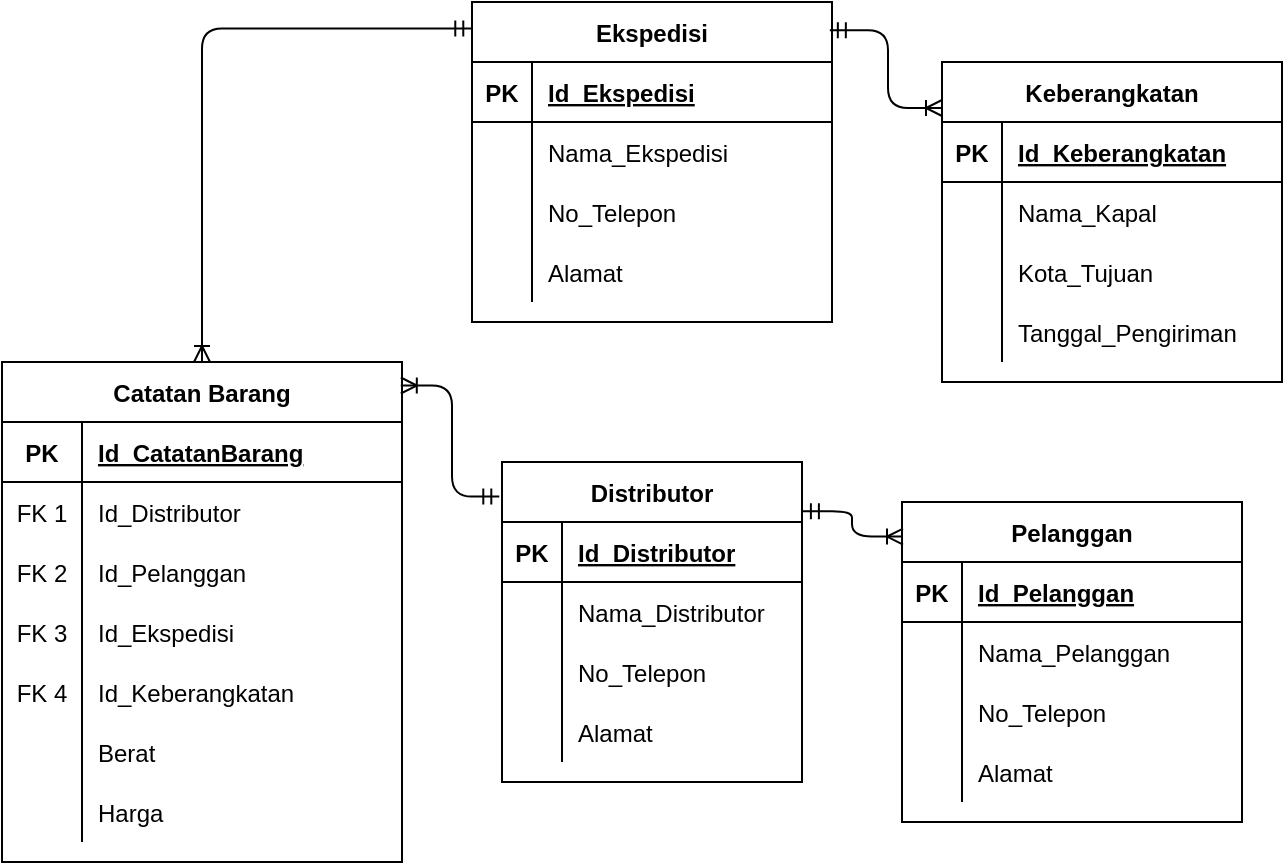 <mxfile version="14.7.10" type="device"><diagram id="R2lEEEUBdFMjLlhIrx00" name="Page-1"><mxGraphModel dx="782" dy="468" grid="1" gridSize="10" guides="1" tooltips="1" connect="1" arrows="1" fold="1" page="1" pageScale="1" pageWidth="850" pageHeight="1100" math="0" shadow="0" extFonts="Permanent Marker^https://fonts.googleapis.com/css?family=Permanent+Marker"><root><mxCell id="0"/><mxCell id="1" parent="0"/><mxCell id="SZuIih4a7UowU5qhKVPs-68" style="edgeStyle=orthogonalEdgeStyle;rounded=1;orthogonalLoop=1;jettySize=auto;html=1;exitX=0.5;exitY=0;exitDx=0;exitDy=0;entryX=-0.002;entryY=0.083;entryDx=0;entryDy=0;entryPerimeter=0;startArrow=ERoneToMany;startFill=0;endArrow=ERmandOne;endFill=0;strokeColor=#000000;" parent="1" source="C-vyLk0tnHw3VtMMgP7b-13" target="C-vyLk0tnHw3VtMMgP7b-23" edge="1"><mxGeometry relative="1" as="geometry"/></mxCell><mxCell id="C-vyLk0tnHw3VtMMgP7b-13" value="Catatan Barang" style="shape=table;startSize=30;container=1;collapsible=1;childLayout=tableLayout;fixedRows=1;rowLines=0;fontStyle=1;align=center;resizeLast=1;" parent="1" vertex="1"><mxGeometry x="70" y="320" width="200" height="250" as="geometry"/></mxCell><mxCell id="C-vyLk0tnHw3VtMMgP7b-14" value="" style="shape=partialRectangle;collapsible=0;dropTarget=0;pointerEvents=0;fillColor=none;points=[[0,0.5],[1,0.5]];portConstraint=eastwest;top=0;left=0;right=0;bottom=1;" parent="C-vyLk0tnHw3VtMMgP7b-13" vertex="1"><mxGeometry y="30" width="200" height="30" as="geometry"/></mxCell><mxCell id="C-vyLk0tnHw3VtMMgP7b-15" value="PK" style="shape=partialRectangle;overflow=hidden;connectable=0;fillColor=none;top=0;left=0;bottom=0;right=0;fontStyle=1;" parent="C-vyLk0tnHw3VtMMgP7b-14" vertex="1"><mxGeometry width="40" height="30" as="geometry"/></mxCell><mxCell id="C-vyLk0tnHw3VtMMgP7b-16" value="Id_CatatanBarang" style="shape=partialRectangle;overflow=hidden;connectable=0;fillColor=none;top=0;left=0;bottom=0;right=0;align=left;spacingLeft=6;fontStyle=5;" parent="C-vyLk0tnHw3VtMMgP7b-14" vertex="1"><mxGeometry x="40" width="160" height="30" as="geometry"/></mxCell><mxCell id="C-vyLk0tnHw3VtMMgP7b-17" value="" style="shape=partialRectangle;collapsible=0;dropTarget=0;pointerEvents=0;fillColor=none;points=[[0,0.5],[1,0.5]];portConstraint=eastwest;top=0;left=0;right=0;bottom=0;" parent="C-vyLk0tnHw3VtMMgP7b-13" vertex="1"><mxGeometry y="60" width="200" height="30" as="geometry"/></mxCell><mxCell id="C-vyLk0tnHw3VtMMgP7b-18" value="FK 1" style="shape=partialRectangle;overflow=hidden;connectable=0;fillColor=none;top=0;left=0;bottom=0;right=0;" parent="C-vyLk0tnHw3VtMMgP7b-17" vertex="1"><mxGeometry width="40" height="30" as="geometry"/></mxCell><mxCell id="C-vyLk0tnHw3VtMMgP7b-19" value="Id_Distributor" style="shape=partialRectangle;overflow=hidden;connectable=0;fillColor=none;top=0;left=0;bottom=0;right=0;align=left;spacingLeft=6;" parent="C-vyLk0tnHw3VtMMgP7b-17" vertex="1"><mxGeometry x="40" width="160" height="30" as="geometry"/></mxCell><mxCell id="C-vyLk0tnHw3VtMMgP7b-20" value="" style="shape=partialRectangle;collapsible=0;dropTarget=0;pointerEvents=0;fillColor=none;points=[[0,0.5],[1,0.5]];portConstraint=eastwest;top=0;left=0;right=0;bottom=0;" parent="C-vyLk0tnHw3VtMMgP7b-13" vertex="1"><mxGeometry y="90" width="200" height="30" as="geometry"/></mxCell><mxCell id="C-vyLk0tnHw3VtMMgP7b-21" value="FK 2" style="shape=partialRectangle;overflow=hidden;connectable=0;fillColor=none;top=0;left=0;bottom=0;right=0;" parent="C-vyLk0tnHw3VtMMgP7b-20" vertex="1"><mxGeometry width="40" height="30" as="geometry"/></mxCell><mxCell id="C-vyLk0tnHw3VtMMgP7b-22" value="Id_Pelanggan" style="shape=partialRectangle;overflow=hidden;connectable=0;fillColor=none;top=0;left=0;bottom=0;right=0;align=left;spacingLeft=6;" parent="C-vyLk0tnHw3VtMMgP7b-20" vertex="1"><mxGeometry x="40" width="160" height="30" as="geometry"/></mxCell><mxCell id="SZuIih4a7UowU5qhKVPs-46" value="" style="shape=partialRectangle;collapsible=0;dropTarget=0;pointerEvents=0;fillColor=none;points=[[0,0.5],[1,0.5]];portConstraint=eastwest;top=0;left=0;right=0;bottom=0;" parent="C-vyLk0tnHw3VtMMgP7b-13" vertex="1"><mxGeometry y="120" width="200" height="30" as="geometry"/></mxCell><mxCell id="SZuIih4a7UowU5qhKVPs-47" value="FK 3" style="shape=partialRectangle;overflow=hidden;connectable=0;fillColor=none;top=0;left=0;bottom=0;right=0;" parent="SZuIih4a7UowU5qhKVPs-46" vertex="1"><mxGeometry width="40" height="30" as="geometry"/></mxCell><mxCell id="SZuIih4a7UowU5qhKVPs-48" value="Id_Ekspedisi" style="shape=partialRectangle;overflow=hidden;connectable=0;fillColor=none;top=0;left=0;bottom=0;right=0;align=left;spacingLeft=6;" parent="SZuIih4a7UowU5qhKVPs-46" vertex="1"><mxGeometry x="40" width="160" height="30" as="geometry"/></mxCell><mxCell id="SZuIih4a7UowU5qhKVPs-49" value="" style="shape=partialRectangle;collapsible=0;dropTarget=0;pointerEvents=0;fillColor=none;points=[[0,0.5],[1,0.5]];portConstraint=eastwest;top=0;left=0;right=0;bottom=0;" parent="C-vyLk0tnHw3VtMMgP7b-13" vertex="1"><mxGeometry y="150" width="200" height="30" as="geometry"/></mxCell><mxCell id="SZuIih4a7UowU5qhKVPs-50" value="FK 4" style="shape=partialRectangle;overflow=hidden;connectable=0;fillColor=none;top=0;left=0;bottom=0;right=0;" parent="SZuIih4a7UowU5qhKVPs-49" vertex="1"><mxGeometry width="40" height="30" as="geometry"/></mxCell><mxCell id="SZuIih4a7UowU5qhKVPs-51" value="Id_Keberangkatan" style="shape=partialRectangle;overflow=hidden;connectable=0;fillColor=none;top=0;left=0;bottom=0;right=0;align=left;spacingLeft=6;" parent="SZuIih4a7UowU5qhKVPs-49" vertex="1"><mxGeometry x="40" width="160" height="30" as="geometry"/></mxCell><mxCell id="SZuIih4a7UowU5qhKVPs-58" value="" style="shape=partialRectangle;collapsible=0;dropTarget=0;pointerEvents=0;fillColor=none;points=[[0,0.5],[1,0.5]];portConstraint=eastwest;top=0;left=0;right=0;bottom=0;" parent="C-vyLk0tnHw3VtMMgP7b-13" vertex="1"><mxGeometry y="180" width="200" height="30" as="geometry"/></mxCell><mxCell id="SZuIih4a7UowU5qhKVPs-59" value="" style="shape=partialRectangle;overflow=hidden;connectable=0;fillColor=none;top=0;left=0;bottom=0;right=0;" parent="SZuIih4a7UowU5qhKVPs-58" vertex="1"><mxGeometry width="40" height="30" as="geometry"/></mxCell><mxCell id="SZuIih4a7UowU5qhKVPs-60" value="Berat" style="shape=partialRectangle;overflow=hidden;connectable=0;fillColor=none;top=0;left=0;bottom=0;right=0;align=left;spacingLeft=6;" parent="SZuIih4a7UowU5qhKVPs-58" vertex="1"><mxGeometry x="40" width="160" height="30" as="geometry"/></mxCell><mxCell id="SZuIih4a7UowU5qhKVPs-61" value="" style="shape=partialRectangle;collapsible=0;dropTarget=0;pointerEvents=0;fillColor=none;points=[[0,0.5],[1,0.5]];portConstraint=eastwest;top=0;left=0;right=0;bottom=0;" parent="C-vyLk0tnHw3VtMMgP7b-13" vertex="1"><mxGeometry y="210" width="200" height="30" as="geometry"/></mxCell><mxCell id="SZuIih4a7UowU5qhKVPs-62" value="" style="shape=partialRectangle;overflow=hidden;connectable=0;fillColor=none;top=0;left=0;bottom=0;right=0;" parent="SZuIih4a7UowU5qhKVPs-61" vertex="1"><mxGeometry width="40" height="30" as="geometry"/></mxCell><mxCell id="SZuIih4a7UowU5qhKVPs-63" value="Harga" style="shape=partialRectangle;overflow=hidden;connectable=0;fillColor=none;top=0;left=0;bottom=0;right=0;align=left;spacingLeft=6;" parent="SZuIih4a7UowU5qhKVPs-61" vertex="1"><mxGeometry x="40" width="160" height="30" as="geometry"/></mxCell><mxCell id="C-vyLk0tnHw3VtMMgP7b-23" value="Ekspedisi" style="shape=table;startSize=30;container=1;collapsible=1;childLayout=tableLayout;fixedRows=1;rowLines=0;fontStyle=1;align=center;resizeLast=1;" parent="1" vertex="1"><mxGeometry x="305" y="140" width="180" height="160" as="geometry"/></mxCell><mxCell id="C-vyLk0tnHw3VtMMgP7b-24" value="" style="shape=partialRectangle;collapsible=0;dropTarget=0;pointerEvents=0;fillColor=none;points=[[0,0.5],[1,0.5]];portConstraint=eastwest;top=0;left=0;right=0;bottom=1;" parent="C-vyLk0tnHw3VtMMgP7b-23" vertex="1"><mxGeometry y="30" width="180" height="30" as="geometry"/></mxCell><mxCell id="C-vyLk0tnHw3VtMMgP7b-25" value="PK" style="shape=partialRectangle;overflow=hidden;connectable=0;fillColor=none;top=0;left=0;bottom=0;right=0;fontStyle=1;" parent="C-vyLk0tnHw3VtMMgP7b-24" vertex="1"><mxGeometry width="30" height="30" as="geometry"/></mxCell><mxCell id="C-vyLk0tnHw3VtMMgP7b-26" value="Id_Ekspedisi" style="shape=partialRectangle;overflow=hidden;connectable=0;fillColor=none;top=0;left=0;bottom=0;right=0;align=left;spacingLeft=6;fontStyle=5;" parent="C-vyLk0tnHw3VtMMgP7b-24" vertex="1"><mxGeometry x="30" width="150" height="30" as="geometry"/></mxCell><mxCell id="C-vyLk0tnHw3VtMMgP7b-27" value="" style="shape=partialRectangle;collapsible=0;dropTarget=0;pointerEvents=0;fillColor=none;points=[[0,0.5],[1,0.5]];portConstraint=eastwest;top=0;left=0;right=0;bottom=0;" parent="C-vyLk0tnHw3VtMMgP7b-23" vertex="1"><mxGeometry y="60" width="180" height="30" as="geometry"/></mxCell><mxCell id="C-vyLk0tnHw3VtMMgP7b-28" value="" style="shape=partialRectangle;overflow=hidden;connectable=0;fillColor=none;top=0;left=0;bottom=0;right=0;" parent="C-vyLk0tnHw3VtMMgP7b-27" vertex="1"><mxGeometry width="30" height="30" as="geometry"/></mxCell><mxCell id="C-vyLk0tnHw3VtMMgP7b-29" value="Nama_Ekspedisi" style="shape=partialRectangle;overflow=hidden;connectable=0;fillColor=none;top=0;left=0;bottom=0;right=0;align=left;spacingLeft=6;" parent="C-vyLk0tnHw3VtMMgP7b-27" vertex="1"><mxGeometry x="30" width="150" height="30" as="geometry"/></mxCell><mxCell id="SZuIih4a7UowU5qhKVPs-9" value="" style="shape=partialRectangle;collapsible=0;dropTarget=0;pointerEvents=0;fillColor=none;points=[[0,0.5],[1,0.5]];portConstraint=eastwest;top=0;left=0;right=0;bottom=0;" parent="C-vyLk0tnHw3VtMMgP7b-23" vertex="1"><mxGeometry y="90" width="180" height="30" as="geometry"/></mxCell><mxCell id="SZuIih4a7UowU5qhKVPs-10" value="" style="shape=partialRectangle;overflow=hidden;connectable=0;fillColor=none;top=0;left=0;bottom=0;right=0;" parent="SZuIih4a7UowU5qhKVPs-9" vertex="1"><mxGeometry width="30" height="30" as="geometry"/></mxCell><mxCell id="SZuIih4a7UowU5qhKVPs-11" value="No_Telepon" style="shape=partialRectangle;overflow=hidden;connectable=0;fillColor=none;top=0;left=0;bottom=0;right=0;align=left;spacingLeft=6;" parent="SZuIih4a7UowU5qhKVPs-9" vertex="1"><mxGeometry x="30" width="150" height="30" as="geometry"/></mxCell><mxCell id="SZuIih4a7UowU5qhKVPs-12" value="" style="shape=partialRectangle;collapsible=0;dropTarget=0;pointerEvents=0;fillColor=none;points=[[0,0.5],[1,0.5]];portConstraint=eastwest;top=0;left=0;right=0;bottom=0;" parent="C-vyLk0tnHw3VtMMgP7b-23" vertex="1"><mxGeometry y="120" width="180" height="30" as="geometry"/></mxCell><mxCell id="SZuIih4a7UowU5qhKVPs-13" value="" style="shape=partialRectangle;overflow=hidden;connectable=0;fillColor=none;top=0;left=0;bottom=0;right=0;" parent="SZuIih4a7UowU5qhKVPs-12" vertex="1"><mxGeometry width="30" height="30" as="geometry"/></mxCell><mxCell id="SZuIih4a7UowU5qhKVPs-14" value="Alamat" style="shape=partialRectangle;overflow=hidden;connectable=0;fillColor=none;top=0;left=0;bottom=0;right=0;align=left;spacingLeft=6;" parent="SZuIih4a7UowU5qhKVPs-12" vertex="1"><mxGeometry x="30" width="150" height="30" as="geometry"/></mxCell><mxCell id="SZuIih4a7UowU5qhKVPs-15" value="Distributor" style="shape=table;startSize=30;container=1;collapsible=1;childLayout=tableLayout;fixedRows=1;rowLines=0;fontStyle=1;align=center;resizeLast=1;" parent="1" vertex="1"><mxGeometry x="320" y="370" width="150" height="160" as="geometry"/></mxCell><mxCell id="SZuIih4a7UowU5qhKVPs-16" value="" style="shape=partialRectangle;collapsible=0;dropTarget=0;pointerEvents=0;fillColor=none;points=[[0,0.5],[1,0.5]];portConstraint=eastwest;top=0;left=0;right=0;bottom=1;" parent="SZuIih4a7UowU5qhKVPs-15" vertex="1"><mxGeometry y="30" width="150" height="30" as="geometry"/></mxCell><mxCell id="SZuIih4a7UowU5qhKVPs-17" value="PK" style="shape=partialRectangle;overflow=hidden;connectable=0;fillColor=none;top=0;left=0;bottom=0;right=0;fontStyle=1;" parent="SZuIih4a7UowU5qhKVPs-16" vertex="1"><mxGeometry width="30" height="30" as="geometry"/></mxCell><mxCell id="SZuIih4a7UowU5qhKVPs-18" value="Id_Distributor" style="shape=partialRectangle;overflow=hidden;connectable=0;fillColor=none;top=0;left=0;bottom=0;right=0;align=left;spacingLeft=6;fontStyle=5;" parent="SZuIih4a7UowU5qhKVPs-16" vertex="1"><mxGeometry x="30" width="120" height="30" as="geometry"/></mxCell><mxCell id="SZuIih4a7UowU5qhKVPs-19" value="" style="shape=partialRectangle;collapsible=0;dropTarget=0;pointerEvents=0;fillColor=none;points=[[0,0.5],[1,0.5]];portConstraint=eastwest;top=0;left=0;right=0;bottom=0;" parent="SZuIih4a7UowU5qhKVPs-15" vertex="1"><mxGeometry y="60" width="150" height="30" as="geometry"/></mxCell><mxCell id="SZuIih4a7UowU5qhKVPs-20" value="" style="shape=partialRectangle;overflow=hidden;connectable=0;fillColor=none;top=0;left=0;bottom=0;right=0;" parent="SZuIih4a7UowU5qhKVPs-19" vertex="1"><mxGeometry width="30" height="30" as="geometry"/></mxCell><mxCell id="SZuIih4a7UowU5qhKVPs-21" value="Nama_Distributor" style="shape=partialRectangle;overflow=hidden;connectable=0;fillColor=none;top=0;left=0;bottom=0;right=0;align=left;spacingLeft=6;" parent="SZuIih4a7UowU5qhKVPs-19" vertex="1"><mxGeometry x="30" width="120" height="30" as="geometry"/></mxCell><mxCell id="SZuIih4a7UowU5qhKVPs-22" value="" style="shape=partialRectangle;collapsible=0;dropTarget=0;pointerEvents=0;fillColor=none;points=[[0,0.5],[1,0.5]];portConstraint=eastwest;top=0;left=0;right=0;bottom=0;" parent="SZuIih4a7UowU5qhKVPs-15" vertex="1"><mxGeometry y="90" width="150" height="30" as="geometry"/></mxCell><mxCell id="SZuIih4a7UowU5qhKVPs-23" value="" style="shape=partialRectangle;overflow=hidden;connectable=0;fillColor=none;top=0;left=0;bottom=0;right=0;" parent="SZuIih4a7UowU5qhKVPs-22" vertex="1"><mxGeometry width="30" height="30" as="geometry"/></mxCell><mxCell id="SZuIih4a7UowU5qhKVPs-24" value="No_Telepon" style="shape=partialRectangle;overflow=hidden;connectable=0;fillColor=none;top=0;left=0;bottom=0;right=0;align=left;spacingLeft=6;" parent="SZuIih4a7UowU5qhKVPs-22" vertex="1"><mxGeometry x="30" width="120" height="30" as="geometry"/></mxCell><mxCell id="SZuIih4a7UowU5qhKVPs-43" value="" style="shape=partialRectangle;collapsible=0;dropTarget=0;pointerEvents=0;fillColor=none;points=[[0,0.5],[1,0.5]];portConstraint=eastwest;top=0;left=0;right=0;bottom=0;" parent="SZuIih4a7UowU5qhKVPs-15" vertex="1"><mxGeometry y="120" width="150" height="30" as="geometry"/></mxCell><mxCell id="SZuIih4a7UowU5qhKVPs-44" value="" style="shape=partialRectangle;overflow=hidden;connectable=0;fillColor=none;top=0;left=0;bottom=0;right=0;" parent="SZuIih4a7UowU5qhKVPs-43" vertex="1"><mxGeometry width="30" height="30" as="geometry"/></mxCell><mxCell id="SZuIih4a7UowU5qhKVPs-45" value="Alamat" style="shape=partialRectangle;overflow=hidden;connectable=0;fillColor=none;top=0;left=0;bottom=0;right=0;align=left;spacingLeft=6;" parent="SZuIih4a7UowU5qhKVPs-43" vertex="1"><mxGeometry x="30" width="120" height="30" as="geometry"/></mxCell><mxCell id="SZuIih4a7UowU5qhKVPs-25" value="Pelanggan" style="shape=table;startSize=30;container=1;collapsible=1;childLayout=tableLayout;fixedRows=1;rowLines=0;fontStyle=1;align=center;resizeLast=1;" parent="1" vertex="1"><mxGeometry x="520" y="390" width="170" height="160" as="geometry"/></mxCell><mxCell id="SZuIih4a7UowU5qhKVPs-26" value="" style="shape=partialRectangle;collapsible=0;dropTarget=0;pointerEvents=0;fillColor=none;points=[[0,0.5],[1,0.5]];portConstraint=eastwest;top=0;left=0;right=0;bottom=1;" parent="SZuIih4a7UowU5qhKVPs-25" vertex="1"><mxGeometry y="30" width="170" height="30" as="geometry"/></mxCell><mxCell id="SZuIih4a7UowU5qhKVPs-27" value="PK" style="shape=partialRectangle;overflow=hidden;connectable=0;fillColor=none;top=0;left=0;bottom=0;right=0;fontStyle=1;" parent="SZuIih4a7UowU5qhKVPs-26" vertex="1"><mxGeometry width="30" height="30" as="geometry"/></mxCell><mxCell id="SZuIih4a7UowU5qhKVPs-28" value="Id_Pelanggan" style="shape=partialRectangle;overflow=hidden;connectable=0;fillColor=none;top=0;left=0;bottom=0;right=0;align=left;spacingLeft=6;fontStyle=5;" parent="SZuIih4a7UowU5qhKVPs-26" vertex="1"><mxGeometry x="30" width="140" height="30" as="geometry"/></mxCell><mxCell id="SZuIih4a7UowU5qhKVPs-29" value="" style="shape=partialRectangle;collapsible=0;dropTarget=0;pointerEvents=0;fillColor=none;points=[[0,0.5],[1,0.5]];portConstraint=eastwest;top=0;left=0;right=0;bottom=0;" parent="SZuIih4a7UowU5qhKVPs-25" vertex="1"><mxGeometry y="60" width="170" height="30" as="geometry"/></mxCell><mxCell id="SZuIih4a7UowU5qhKVPs-30" value="" style="shape=partialRectangle;overflow=hidden;connectable=0;fillColor=none;top=0;left=0;bottom=0;right=0;" parent="SZuIih4a7UowU5qhKVPs-29" vertex="1"><mxGeometry width="30" height="30" as="geometry"/></mxCell><mxCell id="SZuIih4a7UowU5qhKVPs-31" value="Nama_Pelanggan" style="shape=partialRectangle;overflow=hidden;connectable=0;fillColor=none;top=0;left=0;bottom=0;right=0;align=left;spacingLeft=6;" parent="SZuIih4a7UowU5qhKVPs-29" vertex="1"><mxGeometry x="30" width="140" height="30" as="geometry"/></mxCell><mxCell id="SZuIih4a7UowU5qhKVPs-32" value="" style="shape=partialRectangle;collapsible=0;dropTarget=0;pointerEvents=0;fillColor=none;points=[[0,0.5],[1,0.5]];portConstraint=eastwest;top=0;left=0;right=0;bottom=0;" parent="SZuIih4a7UowU5qhKVPs-25" vertex="1"><mxGeometry y="90" width="170" height="30" as="geometry"/></mxCell><mxCell id="SZuIih4a7UowU5qhKVPs-33" value="" style="shape=partialRectangle;overflow=hidden;connectable=0;fillColor=none;top=0;left=0;bottom=0;right=0;" parent="SZuIih4a7UowU5qhKVPs-32" vertex="1"><mxGeometry width="30" height="30" as="geometry"/></mxCell><mxCell id="SZuIih4a7UowU5qhKVPs-34" value="No_Telepon" style="shape=partialRectangle;overflow=hidden;connectable=0;fillColor=none;top=0;left=0;bottom=0;right=0;align=left;spacingLeft=6;" parent="SZuIih4a7UowU5qhKVPs-32" vertex="1"><mxGeometry x="30" width="140" height="30" as="geometry"/></mxCell><mxCell id="SZuIih4a7UowU5qhKVPs-40" value="" style="shape=partialRectangle;collapsible=0;dropTarget=0;pointerEvents=0;fillColor=none;points=[[0,0.5],[1,0.5]];portConstraint=eastwest;top=0;left=0;right=0;bottom=0;" parent="SZuIih4a7UowU5qhKVPs-25" vertex="1"><mxGeometry y="120" width="170" height="30" as="geometry"/></mxCell><mxCell id="SZuIih4a7UowU5qhKVPs-41" value="" style="shape=partialRectangle;overflow=hidden;connectable=0;fillColor=none;top=0;left=0;bottom=0;right=0;" parent="SZuIih4a7UowU5qhKVPs-40" vertex="1"><mxGeometry width="30" height="30" as="geometry"/></mxCell><mxCell id="SZuIih4a7UowU5qhKVPs-42" value="Alamat" style="shape=partialRectangle;overflow=hidden;connectable=0;fillColor=none;top=0;left=0;bottom=0;right=0;align=left;spacingLeft=6;" parent="SZuIih4a7UowU5qhKVPs-40" vertex="1"><mxGeometry x="30" width="140" height="30" as="geometry"/></mxCell><mxCell id="SZuIih4a7UowU5qhKVPs-35" style="rounded=1;orthogonalLoop=1;jettySize=auto;html=1;exitX=0.003;exitY=0.108;exitDx=0;exitDy=0;entryX=1.003;entryY=0.154;entryDx=0;entryDy=0;entryPerimeter=0;edgeStyle=orthogonalEdgeStyle;elbow=vertical;startArrow=ERoneToMany;startFill=0;endArrow=ERmandOne;endFill=0;exitPerimeter=0;" parent="1" source="SZuIih4a7UowU5qhKVPs-25" target="SZuIih4a7UowU5qhKVPs-15" edge="1"><mxGeometry relative="1" as="geometry"/></mxCell><mxCell id="SZuIih4a7UowU5qhKVPs-67" style="edgeStyle=orthogonalEdgeStyle;rounded=1;orthogonalLoop=1;jettySize=auto;html=1;exitX=0.997;exitY=0.047;exitDx=0;exitDy=0;entryX=-0.009;entryY=0.108;entryDx=0;entryDy=0;entryPerimeter=0;startArrow=ERoneToMany;startFill=0;endArrow=ERmandOne;endFill=0;strokeColor=#000000;exitPerimeter=0;" parent="1" source="C-vyLk0tnHw3VtMMgP7b-13" target="SZuIih4a7UowU5qhKVPs-15" edge="1"><mxGeometry relative="1" as="geometry"/></mxCell><mxCell id="oycs_iPKTz5v7Ns4lLUR-1" value="Keberangkatan" style="shape=table;startSize=30;container=1;collapsible=1;childLayout=tableLayout;fixedRows=1;rowLines=0;fontStyle=1;align=center;resizeLast=1;" parent="1" vertex="1"><mxGeometry x="540" y="170" width="170" height="160" as="geometry"/></mxCell><mxCell id="oycs_iPKTz5v7Ns4lLUR-2" value="" style="shape=partialRectangle;collapsible=0;dropTarget=0;pointerEvents=0;fillColor=none;points=[[0,0.5],[1,0.5]];portConstraint=eastwest;top=0;left=0;right=0;bottom=1;" parent="oycs_iPKTz5v7Ns4lLUR-1" vertex="1"><mxGeometry y="30" width="170" height="30" as="geometry"/></mxCell><mxCell id="oycs_iPKTz5v7Ns4lLUR-3" value="PK" style="shape=partialRectangle;overflow=hidden;connectable=0;fillColor=none;top=0;left=0;bottom=0;right=0;fontStyle=1;" parent="oycs_iPKTz5v7Ns4lLUR-2" vertex="1"><mxGeometry width="30" height="30" as="geometry"/></mxCell><mxCell id="oycs_iPKTz5v7Ns4lLUR-4" value="Id_Keberangkatan" style="shape=partialRectangle;overflow=hidden;connectable=0;fillColor=none;top=0;left=0;bottom=0;right=0;align=left;spacingLeft=6;fontStyle=5;" parent="oycs_iPKTz5v7Ns4lLUR-2" vertex="1"><mxGeometry x="30" width="140" height="30" as="geometry"/></mxCell><mxCell id="oycs_iPKTz5v7Ns4lLUR-5" value="" style="shape=partialRectangle;collapsible=0;dropTarget=0;pointerEvents=0;fillColor=none;points=[[0,0.5],[1,0.5]];portConstraint=eastwest;top=0;left=0;right=0;bottom=0;" parent="oycs_iPKTz5v7Ns4lLUR-1" vertex="1"><mxGeometry y="60" width="170" height="30" as="geometry"/></mxCell><mxCell id="oycs_iPKTz5v7Ns4lLUR-6" value="" style="shape=partialRectangle;overflow=hidden;connectable=0;fillColor=none;top=0;left=0;bottom=0;right=0;" parent="oycs_iPKTz5v7Ns4lLUR-5" vertex="1"><mxGeometry width="30" height="30" as="geometry"/></mxCell><mxCell id="oycs_iPKTz5v7Ns4lLUR-7" value="Nama_Kapal" style="shape=partialRectangle;overflow=hidden;connectable=0;fillColor=none;top=0;left=0;bottom=0;right=0;align=left;spacingLeft=6;" parent="oycs_iPKTz5v7Ns4lLUR-5" vertex="1"><mxGeometry x="30" width="140" height="30" as="geometry"/></mxCell><mxCell id="oycs_iPKTz5v7Ns4lLUR-8" value="" style="shape=partialRectangle;collapsible=0;dropTarget=0;pointerEvents=0;fillColor=none;points=[[0,0.5],[1,0.5]];portConstraint=eastwest;top=0;left=0;right=0;bottom=0;" parent="oycs_iPKTz5v7Ns4lLUR-1" vertex="1"><mxGeometry y="90" width="170" height="30" as="geometry"/></mxCell><mxCell id="oycs_iPKTz5v7Ns4lLUR-9" value="" style="shape=partialRectangle;overflow=hidden;connectable=0;fillColor=none;top=0;left=0;bottom=0;right=0;" parent="oycs_iPKTz5v7Ns4lLUR-8" vertex="1"><mxGeometry width="30" height="30" as="geometry"/></mxCell><mxCell id="oycs_iPKTz5v7Ns4lLUR-10" value="Kota_Tujuan" style="shape=partialRectangle;overflow=hidden;connectable=0;fillColor=none;top=0;left=0;bottom=0;right=0;align=left;spacingLeft=6;" parent="oycs_iPKTz5v7Ns4lLUR-8" vertex="1"><mxGeometry x="30" width="140" height="30" as="geometry"/></mxCell><mxCell id="oycs_iPKTz5v7Ns4lLUR-11" value="" style="shape=partialRectangle;collapsible=0;dropTarget=0;pointerEvents=0;fillColor=none;points=[[0,0.5],[1,0.5]];portConstraint=eastwest;top=0;left=0;right=0;bottom=0;" parent="oycs_iPKTz5v7Ns4lLUR-1" vertex="1"><mxGeometry y="120" width="170" height="30" as="geometry"/></mxCell><mxCell id="oycs_iPKTz5v7Ns4lLUR-12" value="" style="shape=partialRectangle;overflow=hidden;connectable=0;fillColor=none;top=0;left=0;bottom=0;right=0;" parent="oycs_iPKTz5v7Ns4lLUR-11" vertex="1"><mxGeometry width="30" height="30" as="geometry"/></mxCell><mxCell id="oycs_iPKTz5v7Ns4lLUR-13" value="Tanggal_Pengiriman" style="shape=partialRectangle;overflow=hidden;connectable=0;fillColor=none;top=0;left=0;bottom=0;right=0;align=left;spacingLeft=6;" parent="oycs_iPKTz5v7Ns4lLUR-11" vertex="1"><mxGeometry x="30" width="140" height="30" as="geometry"/></mxCell><mxCell id="oycs_iPKTz5v7Ns4lLUR-20" style="edgeStyle=orthogonalEdgeStyle;orthogonalLoop=1;jettySize=auto;html=1;exitX=0.994;exitY=0.088;exitDx=0;exitDy=0;rounded=1;exitPerimeter=0;endArrow=ERoneToMany;endFill=0;startArrow=ERmandOne;startFill=0;" parent="1" source="C-vyLk0tnHw3VtMMgP7b-23" target="oycs_iPKTz5v7Ns4lLUR-1" edge="1"><mxGeometry relative="1" as="geometry"><Array as="points"><mxPoint x="513" y="154"/><mxPoint x="513" y="193"/></Array></mxGeometry></mxCell></root></mxGraphModel></diagram></mxfile>